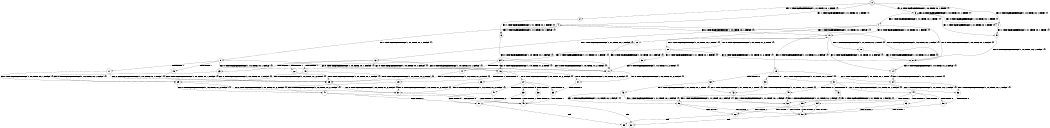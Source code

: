 digraph BCG {
size = "7, 10.5";
center = TRUE;
node [shape = circle];
0 [peripheries = 2];
0 -> 1 [label = "EX !0 !ATOMIC_EXCH_BRANCH (1, +0, TRUE, +0, 1, TRUE) !{}"];
0 -> 2 [label = "EX !1 !ATOMIC_EXCH_BRANCH (1, +1, TRUE, +0, 1, TRUE) !{}"];
0 -> 3 [label = "EX !0 !ATOMIC_EXCH_BRANCH (1, +0, TRUE, +0, 1, TRUE) !{}"];
0 -> 4 [label = "EX !1 !ATOMIC_EXCH_BRANCH (1, +1, TRUE, +0, 1, TRUE) !{}"];
1 -> 5 [label = "EX !1 !ATOMIC_EXCH_BRANCH (1, +1, TRUE, +0, 1, TRUE) !{}"];
2 -> 6 [label = "EX !1 !ATOMIC_EXCH_BRANCH (1, +1, TRUE, +0, 1, FALSE) !{}"];
3 -> 1 [label = "EX !0 !ATOMIC_EXCH_BRANCH (1, +0, TRUE, +0, 1, TRUE) !{}"];
3 -> 5 [label = "EX !1 !ATOMIC_EXCH_BRANCH (1, +1, TRUE, +0, 1, TRUE) !{}"];
3 -> 3 [label = "EX !0 !ATOMIC_EXCH_BRANCH (1, +0, TRUE, +0, 1, TRUE) !{}"];
3 -> 7 [label = "EX !1 !ATOMIC_EXCH_BRANCH (1, +1, TRUE, +0, 1, TRUE) !{}"];
4 -> 6 [label = "EX !1 !ATOMIC_EXCH_BRANCH (1, +1, TRUE, +0, 1, FALSE) !{}"];
4 -> 8 [label = "EX !0 !ATOMIC_EXCH_BRANCH (1, +0, TRUE, +0, 1, FALSE) !{}"];
4 -> 9 [label = "EX !1 !ATOMIC_EXCH_BRANCH (1, +1, TRUE, +0, 1, FALSE) !{}"];
4 -> 10 [label = "EX !0 !ATOMIC_EXCH_BRANCH (1, +0, TRUE, +0, 1, FALSE) !{}"];
5 -> 8 [label = "EX !0 !ATOMIC_EXCH_BRANCH (1, +0, TRUE, +0, 1, FALSE) !{}"];
6 -> 11 [label = "EX !0 !ATOMIC_EXCH_BRANCH (1, +0, TRUE, +0, 1, FALSE) !{}"];
7 -> 8 [label = "EX !0 !ATOMIC_EXCH_BRANCH (1, +0, TRUE, +0, 1, FALSE) !{}"];
7 -> 12 [label = "EX !1 !ATOMIC_EXCH_BRANCH (1, +1, TRUE, +0, 1, FALSE) !{}"];
7 -> 10 [label = "EX !0 !ATOMIC_EXCH_BRANCH (1, +0, TRUE, +0, 1, FALSE) !{}"];
7 -> 13 [label = "EX !1 !ATOMIC_EXCH_BRANCH (1, +1, TRUE, +0, 1, FALSE) !{}"];
8 -> 14 [label = "EX !0 !ATOMIC_EXCH_BRANCH (1, +0, TRUE, +1, 2, FALSE) !{}"];
9 -> 11 [label = "EX !0 !ATOMIC_EXCH_BRANCH (1, +0, TRUE, +0, 1, FALSE) !{}"];
9 -> 15 [label = "TERMINATE !1"];
9 -> 16 [label = "EX !0 !ATOMIC_EXCH_BRANCH (1, +0, TRUE, +0, 1, FALSE) !{}"];
9 -> 17 [label = "TERMINATE !1"];
10 -> 14 [label = "EX !0 !ATOMIC_EXCH_BRANCH (1, +0, TRUE, +1, 2, FALSE) !{}"];
10 -> 18 [label = "EX !1 !ATOMIC_EXCH_BRANCH (1, +1, TRUE, +0, 1, TRUE) !{}"];
10 -> 19 [label = "EX !0 !ATOMIC_EXCH_BRANCH (1, +0, TRUE, +1, 2, FALSE) !{}"];
10 -> 20 [label = "EX !1 !ATOMIC_EXCH_BRANCH (1, +1, TRUE, +0, 1, TRUE) !{}"];
11 -> 21 [label = "EX !0 !ATOMIC_EXCH_BRANCH (1, +0, TRUE, +1, 2, FALSE) !{}"];
12 -> 11 [label = "EX !0 !ATOMIC_EXCH_BRANCH (1, +0, TRUE, +0, 1, FALSE) !{}"];
13 -> 11 [label = "EX !0 !ATOMIC_EXCH_BRANCH (1, +0, TRUE, +0, 1, FALSE) !{}"];
13 -> 22 [label = "TERMINATE !1"];
13 -> 16 [label = "EX !0 !ATOMIC_EXCH_BRANCH (1, +0, TRUE, +0, 1, FALSE) !{}"];
13 -> 23 [label = "TERMINATE !1"];
14 -> 24 [label = "EX !1 !ATOMIC_EXCH_BRANCH (1, +1, TRUE, +0, 1, TRUE) !{}"];
15 -> 25 [label = "EX !0 !ATOMIC_EXCH_BRANCH (1, +0, TRUE, +0, 1, FALSE) !{}"];
16 -> 21 [label = "EX !0 !ATOMIC_EXCH_BRANCH (1, +0, TRUE, +1, 2, FALSE) !{}"];
16 -> 26 [label = "TERMINATE !1"];
16 -> 27 [label = "EX !0 !ATOMIC_EXCH_BRANCH (1, +0, TRUE, +1, 2, FALSE) !{}"];
16 -> 28 [label = "TERMINATE !1"];
17 -> 25 [label = "EX !0 !ATOMIC_EXCH_BRANCH (1, +0, TRUE, +0, 1, FALSE) !{}"];
17 -> 29 [label = "EX !0 !ATOMIC_EXCH_BRANCH (1, +0, TRUE, +0, 1, FALSE) !{}"];
18 -> 8 [label = "EX !0 !ATOMIC_EXCH_BRANCH (1, +0, TRUE, +1, 2, TRUE) !{}"];
19 -> 24 [label = "EX !1 !ATOMIC_EXCH_BRANCH (1, +1, TRUE, +0, 1, TRUE) !{}"];
19 -> 30 [label = "TERMINATE !0"];
19 -> 31 [label = "EX !1 !ATOMIC_EXCH_BRANCH (1, +1, TRUE, +0, 1, TRUE) !{}"];
19 -> 32 [label = "TERMINATE !0"];
20 -> 8 [label = "EX !0 !ATOMIC_EXCH_BRANCH (1, +0, TRUE, +1, 2, TRUE) !{}"];
20 -> 33 [label = "EX !1 !ATOMIC_EXCH_BRANCH (1, +1, TRUE, +0, 1, FALSE) !{}"];
20 -> 10 [label = "EX !0 !ATOMIC_EXCH_BRANCH (1, +0, TRUE, +1, 2, TRUE) !{}"];
20 -> 34 [label = "EX !1 !ATOMIC_EXCH_BRANCH (1, +1, TRUE, +0, 1, FALSE) !{}"];
21 -> 35 [label = "TERMINATE !0"];
22 -> 25 [label = "EX !0 !ATOMIC_EXCH_BRANCH (1, +0, TRUE, +0, 1, FALSE) !{}"];
23 -> 25 [label = "EX !0 !ATOMIC_EXCH_BRANCH (1, +0, TRUE, +0, 1, FALSE) !{}"];
23 -> 29 [label = "EX !0 !ATOMIC_EXCH_BRANCH (1, +0, TRUE, +0, 1, FALSE) !{}"];
24 -> 36 [label = "EX !1 !ATOMIC_EXCH_BRANCH (1, +1, TRUE, +0, 1, FALSE) !{}"];
25 -> 37 [label = "EX !0 !ATOMIC_EXCH_BRANCH (1, +0, TRUE, +1, 2, FALSE) !{}"];
26 -> 37 [label = "EX !0 !ATOMIC_EXCH_BRANCH (1, +0, TRUE, +1, 2, FALSE) !{}"];
27 -> 35 [label = "TERMINATE !0"];
27 -> 38 [label = "TERMINATE !1"];
27 -> 39 [label = "TERMINATE !0"];
27 -> 40 [label = "TERMINATE !1"];
28 -> 37 [label = "EX !0 !ATOMIC_EXCH_BRANCH (1, +0, TRUE, +1, 2, FALSE) !{}"];
28 -> 41 [label = "EX !0 !ATOMIC_EXCH_BRANCH (1, +0, TRUE, +1, 2, FALSE) !{}"];
29 -> 37 [label = "EX !0 !ATOMIC_EXCH_BRANCH (1, +0, TRUE, +1, 2, FALSE) !{}"];
29 -> 41 [label = "EX !0 !ATOMIC_EXCH_BRANCH (1, +0, TRUE, +1, 2, FALSE) !{}"];
30 -> 42 [label = "EX !1 !ATOMIC_EXCH_BRANCH (1, +1, TRUE, +0, 1, TRUE) !{}"];
31 -> 36 [label = "EX !1 !ATOMIC_EXCH_BRANCH (1, +1, TRUE, +0, 1, FALSE) !{}"];
31 -> 43 [label = "TERMINATE !0"];
31 -> 44 [label = "EX !1 !ATOMIC_EXCH_BRANCH (1, +1, TRUE, +0, 1, FALSE) !{}"];
31 -> 45 [label = "TERMINATE !0"];
32 -> 42 [label = "EX !1 !ATOMIC_EXCH_BRANCH (1, +1, TRUE, +0, 1, TRUE) !{}"];
32 -> 46 [label = "EX !1 !ATOMIC_EXCH_BRANCH (1, +1, TRUE, +0, 1, TRUE) !{}"];
33 -> 11 [label = "EX !0 !ATOMIC_EXCH_BRANCH (1, +0, TRUE, +1, 2, TRUE) !{}"];
34 -> 11 [label = "EX !0 !ATOMIC_EXCH_BRANCH (1, +0, TRUE, +1, 2, TRUE) !{}"];
34 -> 47 [label = "TERMINATE !1"];
34 -> 16 [label = "EX !0 !ATOMIC_EXCH_BRANCH (1, +0, TRUE, +1, 2, TRUE) !{}"];
34 -> 48 [label = "TERMINATE !1"];
35 -> 49 [label = "TERMINATE !1"];
36 -> 50 [label = "TERMINATE !0"];
37 -> 49 [label = "TERMINATE !0"];
38 -> 49 [label = "TERMINATE !0"];
39 -> 49 [label = "TERMINATE !1"];
39 -> 51 [label = "TERMINATE !1"];
40 -> 49 [label = "TERMINATE !0"];
40 -> 51 [label = "TERMINATE !0"];
41 -> 49 [label = "TERMINATE !0"];
41 -> 51 [label = "TERMINATE !0"];
42 -> 52 [label = "EX !1 !ATOMIC_EXCH_BRANCH (1, +1, TRUE, +0, 1, FALSE) !{}"];
43 -> 52 [label = "EX !1 !ATOMIC_EXCH_BRANCH (1, +1, TRUE, +0, 1, FALSE) !{}"];
44 -> 50 [label = "TERMINATE !0"];
44 -> 53 [label = "TERMINATE !1"];
44 -> 54 [label = "TERMINATE !0"];
44 -> 55 [label = "TERMINATE !1"];
45 -> 52 [label = "EX !1 !ATOMIC_EXCH_BRANCH (1, +1, TRUE, +0, 1, FALSE) !{}"];
45 -> 56 [label = "EX !1 !ATOMIC_EXCH_BRANCH (1, +1, TRUE, +0, 1, FALSE) !{}"];
46 -> 52 [label = "EX !1 !ATOMIC_EXCH_BRANCH (1, +1, TRUE, +0, 1, FALSE) !{}"];
46 -> 56 [label = "EX !1 !ATOMIC_EXCH_BRANCH (1, +1, TRUE, +0, 1, FALSE) !{}"];
47 -> 25 [label = "EX !0 !ATOMIC_EXCH_BRANCH (1, +0, TRUE, +1, 2, TRUE) !{}"];
48 -> 25 [label = "EX !0 !ATOMIC_EXCH_BRANCH (1, +0, TRUE, +1, 2, TRUE) !{}"];
48 -> 29 [label = "EX !0 !ATOMIC_EXCH_BRANCH (1, +0, TRUE, +1, 2, TRUE) !{}"];
49 -> 57 [label = "exit"];
50 -> 58 [label = "TERMINATE !1"];
51 -> 59 [label = "exit"];
52 -> 58 [label = "TERMINATE !1"];
53 -> 58 [label = "TERMINATE !0"];
54 -> 58 [label = "TERMINATE !1"];
54 -> 60 [label = "TERMINATE !1"];
55 -> 58 [label = "TERMINATE !0"];
55 -> 60 [label = "TERMINATE !0"];
56 -> 58 [label = "TERMINATE !1"];
56 -> 60 [label = "TERMINATE !1"];
58 -> 57 [label = "exit"];
60 -> 59 [label = "exit"];
}
